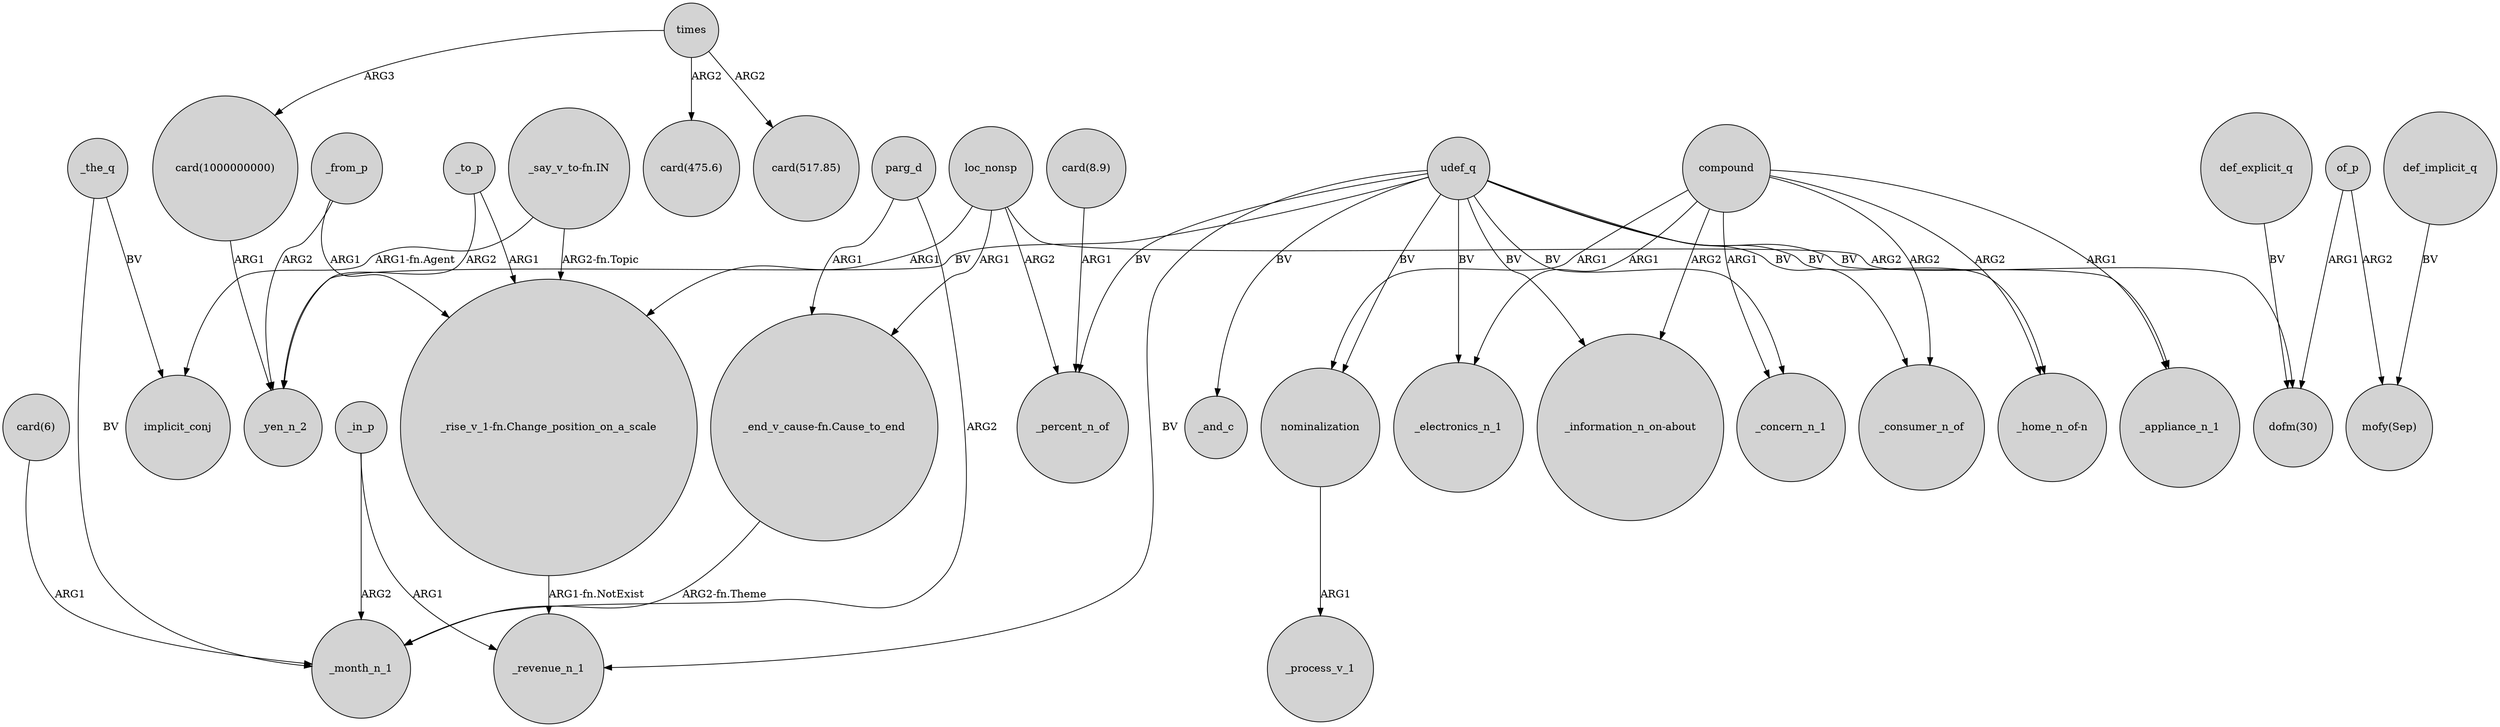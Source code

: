 digraph {
	node [shape=circle style=filled]
	_in_p -> _month_n_1 [label=ARG2]
	parg_d -> _month_n_1 [label=ARG2]
	compound -> _electronics_n_1 [label=ARG1]
	udef_q -> _yen_n_2 [label=BV]
	"card(1000000000)" -> _yen_n_2 [label=ARG1]
	compound -> _appliance_n_1 [label=ARG1]
	"card(8.9)" -> _percent_n_of [label=ARG1]
	compound -> "_information_n_on-about" [label=ARG2]
	nominalization -> _process_v_1 [label=ARG1]
	_the_q -> implicit_conj [label=BV]
	udef_q -> "_home_n_of-n" [label=BV]
	of_p -> "mofy(Sep)" [label=ARG2]
	times -> "card(475.6)" [label=ARG2]
	"_end_v_cause-fn.Cause_to_end" -> _month_n_1 [label="ARG2-fn.Theme"]
	"_rise_v_1-fn.Change_position_on_a_scale" -> _revenue_n_1 [label="ARG1-fn.NotExist"]
	udef_q -> "_information_n_on-about" [label=BV]
	times -> "card(1000000000)" [label=ARG3]
	udef_q -> _electronics_n_1 [label=BV]
	def_explicit_q -> "dofm(30)" [label=BV]
	_the_q -> _month_n_1 [label=BV]
	udef_q -> _revenue_n_1 [label=BV]
	loc_nonsp -> "dofm(30)" [label=ARG2]
	udef_q -> _appliance_n_1 [label=BV]
	loc_nonsp -> "_end_v_cause-fn.Cause_to_end" [label=ARG1]
	loc_nonsp -> _percent_n_of [label=ARG2]
	udef_q -> _concern_n_1 [label=BV]
	parg_d -> "_end_v_cause-fn.Cause_to_end" [label=ARG1]
	def_implicit_q -> "mofy(Sep)" [label=BV]
	loc_nonsp -> "_rise_v_1-fn.Change_position_on_a_scale" [label=ARG1]
	udef_q -> _consumer_n_of [label=BV]
	_in_p -> _revenue_n_1 [label=ARG1]
	udef_q -> nominalization [label=BV]
	compound -> _consumer_n_of [label=ARG2]
	_to_p -> _yen_n_2 [label=ARG2]
	_from_p -> "_rise_v_1-fn.Change_position_on_a_scale" [label=ARG1]
	"_say_v_to-fn.IN" -> "_rise_v_1-fn.Change_position_on_a_scale" [label="ARG2-fn.Topic"]
	compound -> "_home_n_of-n" [label=ARG2]
	udef_q -> _percent_n_of [label=BV]
	"card(6)" -> _month_n_1 [label=ARG1]
	_from_p -> _yen_n_2 [label=ARG2]
	of_p -> "dofm(30)" [label=ARG1]
	udef_q -> _and_c [label=BV]
	_to_p -> "_rise_v_1-fn.Change_position_on_a_scale" [label=ARG1]
	compound -> nominalization [label=ARG1]
	compound -> _concern_n_1 [label=ARG1]
	"_say_v_to-fn.IN" -> implicit_conj [label="ARG1-fn.Agent"]
	times -> "card(517.85)" [label=ARG2]
}
